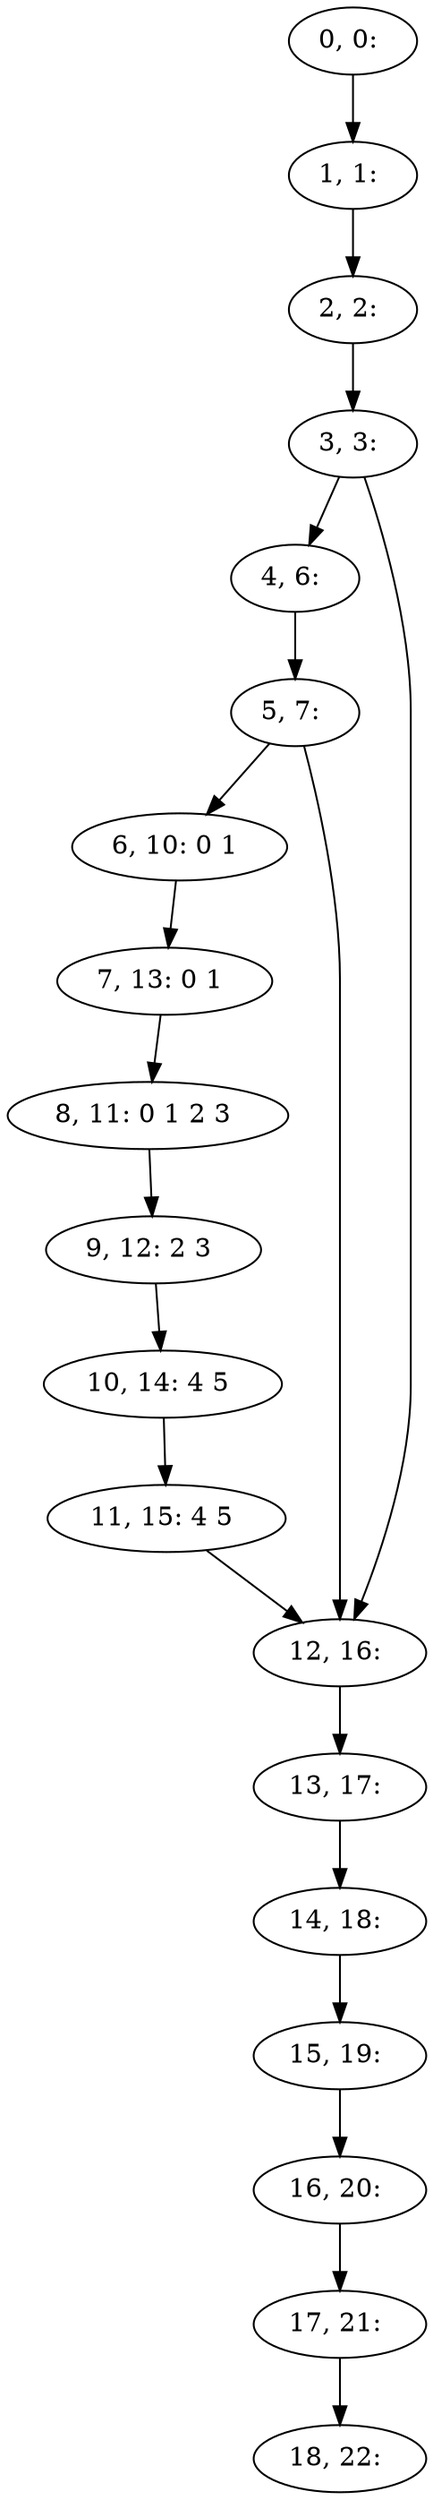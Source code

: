 digraph G {
0[label="0, 0: "];
1[label="1, 1: "];
2[label="2, 2: "];
3[label="3, 3: "];
4[label="4, 6: "];
5[label="5, 7: "];
6[label="6, 10: 0 1 "];
7[label="7, 13: 0 1 "];
8[label="8, 11: 0 1 2 3 "];
9[label="9, 12: 2 3 "];
10[label="10, 14: 4 5 "];
11[label="11, 15: 4 5 "];
12[label="12, 16: "];
13[label="13, 17: "];
14[label="14, 18: "];
15[label="15, 19: "];
16[label="16, 20: "];
17[label="17, 21: "];
18[label="18, 22: "];
0->1 ;
1->2 ;
2->3 ;
3->4 ;
3->12 ;
4->5 ;
5->6 ;
5->12 ;
6->7 ;
7->8 ;
8->9 ;
9->10 ;
10->11 ;
11->12 ;
12->13 ;
13->14 ;
14->15 ;
15->16 ;
16->17 ;
17->18 ;
}
